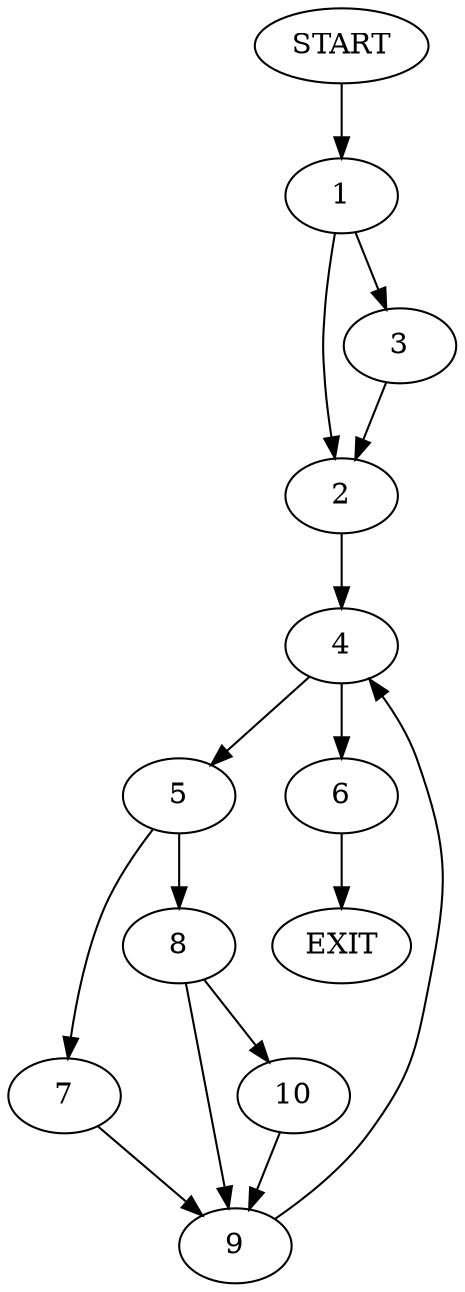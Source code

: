 digraph {
0 [label="START"]
11 [label="EXIT"]
0 -> 1
1 -> 2
1 -> 3
3 -> 2
2 -> 4
4 -> 5
4 -> 6
6 -> 11
5 -> 7
5 -> 8
7 -> 9
8 -> 9
8 -> 10
9 -> 4
10 -> 9
}
